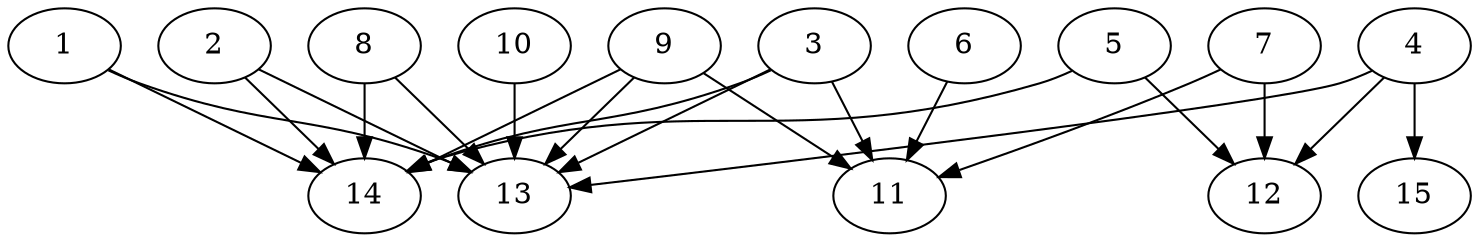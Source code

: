 // DAG automatically generated by daggen at Thu Oct  3 13:59:26 2019
// ./daggen --dot -n 15 --ccr 0.4 --fat 0.9 --regular 0.9 --density 0.7 --mindata 5242880 --maxdata 52428800 
digraph G {
  1 [size="95516160", alpha="0.04", expect_size="38206464"] 
  1 -> 13 [size ="38206464"]
  1 -> 14 [size ="38206464"]
  2 [size="30812160", alpha="0.17", expect_size="12324864"] 
  2 -> 13 [size ="12324864"]
  2 -> 14 [size ="12324864"]
  3 [size="19688960", alpha="0.17", expect_size="7875584"] 
  3 -> 11 [size ="7875584"]
  3 -> 13 [size ="7875584"]
  3 -> 14 [size ="7875584"]
  4 [size="111989760", alpha="0.13", expect_size="44795904"] 
  4 -> 12 [size ="44795904"]
  4 -> 13 [size ="44795904"]
  4 -> 15 [size ="44795904"]
  5 [size="116720640", alpha="0.06", expect_size="46688256"] 
  5 -> 12 [size ="46688256"]
  5 -> 14 [size ="46688256"]
  6 [size="76569600", alpha="0.04", expect_size="30627840"] 
  6 -> 11 [size ="30627840"]
  7 [size="125122560", alpha="0.13", expect_size="50049024"] 
  7 -> 11 [size ="50049024"]
  7 -> 12 [size ="50049024"]
  8 [size="33213440", alpha="0.20", expect_size="13285376"] 
  8 -> 13 [size ="13285376"]
  8 -> 14 [size ="13285376"]
  9 [size="45995520", alpha="0.14", expect_size="18398208"] 
  9 -> 11 [size ="18398208"]
  9 -> 13 [size ="18398208"]
  9 -> 14 [size ="18398208"]
  10 [size="70609920", alpha="0.19", expect_size="28243968"] 
  10 -> 13 [size ="28243968"]
  11 [size="34117120", alpha="0.15", expect_size="13646848"] 
  12 [size="60144640", alpha="0.12", expect_size="24057856"] 
  13 [size="41866240", alpha="0.10", expect_size="16746496"] 
  14 [size="26498560", alpha="0.10", expect_size="10599424"] 
  15 [size="101655040", alpha="0.06", expect_size="40662016"] 
}
